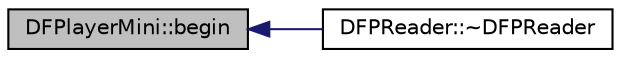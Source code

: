 digraph "DFPlayerMini::begin"
{
  edge [fontname="Helvetica",fontsize="10",labelfontname="Helvetica",labelfontsize="10"];
  node [fontname="Helvetica",fontsize="10",shape=record];
  rankdir="LR";
  Node3 [label="DFPlayerMini::begin",height=0.2,width=0.4,color="black", fillcolor="grey75", style="filled", fontcolor="black"];
  Node3 -> Node4 [dir="back",color="midnightblue",fontsize="10",style="solid",fontname="Helvetica"];
  Node4 [label="DFPReader::~DFPReader",height=0.2,width=0.4,color="black", fillcolor="white", style="filled",URL="$classDFPReader.html#a361c2a2d9ffaea4c4131c7c3ff5fe94b"];
}
